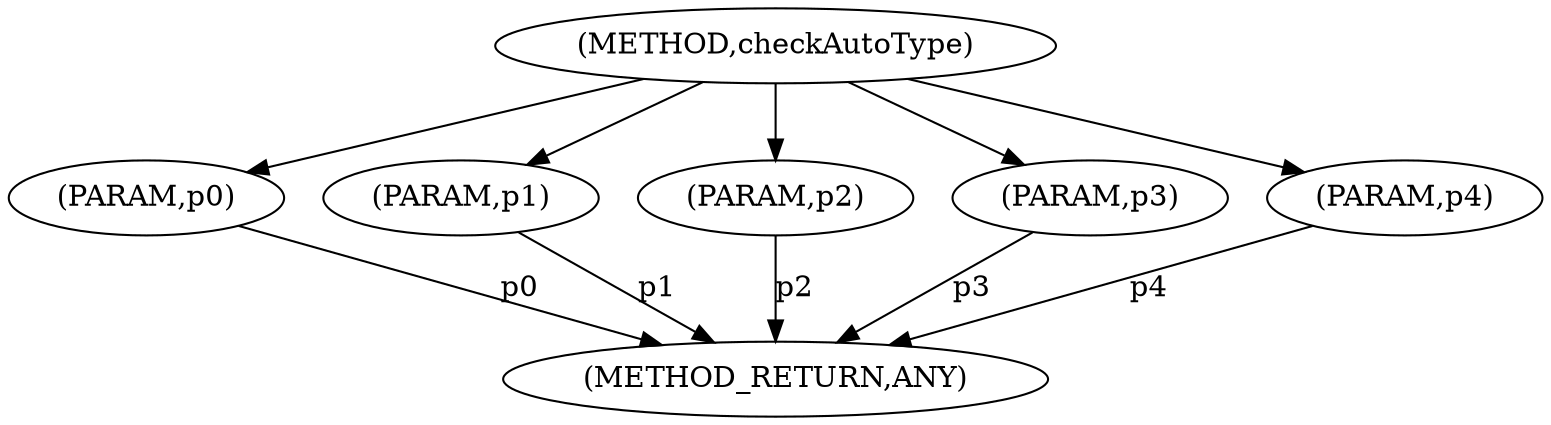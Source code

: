 digraph "checkAutoType" {  
"6113" [label = <(METHOD,checkAutoType)> ]
"6120" [label = <(METHOD_RETURN,ANY)> ]
"6114" [label = <(PARAM,p0)> ]
"6115" [label = <(PARAM,p1)> ]
"6116" [label = <(PARAM,p2)> ]
"6117" [label = <(PARAM,p3)> ]
"6118" [label = <(PARAM,p4)> ]
  "6114" -> "6120"  [ label = "p0"] 
  "6115" -> "6120"  [ label = "p1"] 
  "6116" -> "6120"  [ label = "p2"] 
  "6117" -> "6120"  [ label = "p3"] 
  "6118" -> "6120"  [ label = "p4"] 
  "6113" -> "6114" 
  "6113" -> "6115" 
  "6113" -> "6116" 
  "6113" -> "6117" 
  "6113" -> "6118" 
}
